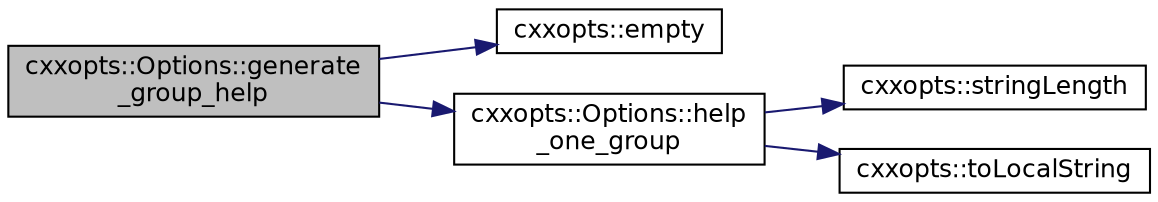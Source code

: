 digraph "cxxopts::Options::generate_group_help"
{
 // INTERACTIVE_SVG=YES
 // LATEX_PDF_SIZE
  edge [fontname="Helvetica",fontsize="12",labelfontname="Helvetica",labelfontsize="12"];
  node [fontname="Helvetica",fontsize="12",shape=record];
  rankdir="LR";
  Node1 [label="cxxopts::Options::generate\l_group_help",height=0.2,width=0.4,color="black", fillcolor="grey75", style="filled", fontcolor="black",tooltip=" "];
  Node1 -> Node2 [color="midnightblue",fontsize="12",style="solid",fontname="Helvetica"];
  Node2 [label="cxxopts::empty",height=0.2,width=0.4,color="black", fillcolor="white", style="filled",URL="$a00053.html#a3ffde9e4565bba175bd56c06c0f99162",tooltip=" "];
  Node1 -> Node3 [color="midnightblue",fontsize="12",style="solid",fontname="Helvetica"];
  Node3 [label="cxxopts::Options::help\l_one_group",height=0.2,width=0.4,color="black", fillcolor="white", style="filled",URL="$a01050.html#a7a9611069d511f815c71a1f4aca302eb",tooltip=" "];
  Node3 -> Node4 [color="midnightblue",fontsize="12",style="solid",fontname="Helvetica"];
  Node4 [label="cxxopts::stringLength",height=0.2,width=0.4,color="black", fillcolor="white", style="filled",URL="$a00053.html#a6e40a21a193047cd4575ac90411ca295",tooltip=" "];
  Node3 -> Node5 [color="midnightblue",fontsize="12",style="solid",fontname="Helvetica"];
  Node5 [label="cxxopts::toLocalString",height=0.2,width=0.4,color="black", fillcolor="white", style="filled",URL="$a00053.html#ac8ee50fdeb30245d157343a3bade9ede",tooltip=" "];
}

